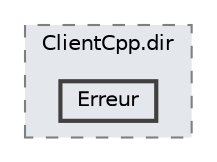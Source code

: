 digraph "ClienCpp/cmake-build-debug/CMakeFiles/ClientCpp.dir/Erreur"
{
 // LATEX_PDF_SIZE
  bgcolor="transparent";
  edge [fontname=Helvetica,fontsize=10,labelfontname=Helvetica,labelfontsize=10];
  node [fontname=Helvetica,fontsize=10,shape=box,height=0.2,width=0.4];
  compound=true
  subgraph clusterdir_122f0e3c6e2ae6e588fcaab964b6e2ac {
    graph [ bgcolor="#e4e8ed", pencolor="grey50", label="ClientCpp.dir", fontname=Helvetica,fontsize=10 style="filled,dashed", URL="dir_122f0e3c6e2ae6e588fcaab964b6e2ac.html",tooltip=""]
  dir_e792db3928f80e7b42e569027d74e624 [label="Erreur", fillcolor="#e4e8ed", color="grey25", style="filled,bold", URL="dir_e792db3928f80e7b42e569027d74e624.html",tooltip=""];
  }
}
